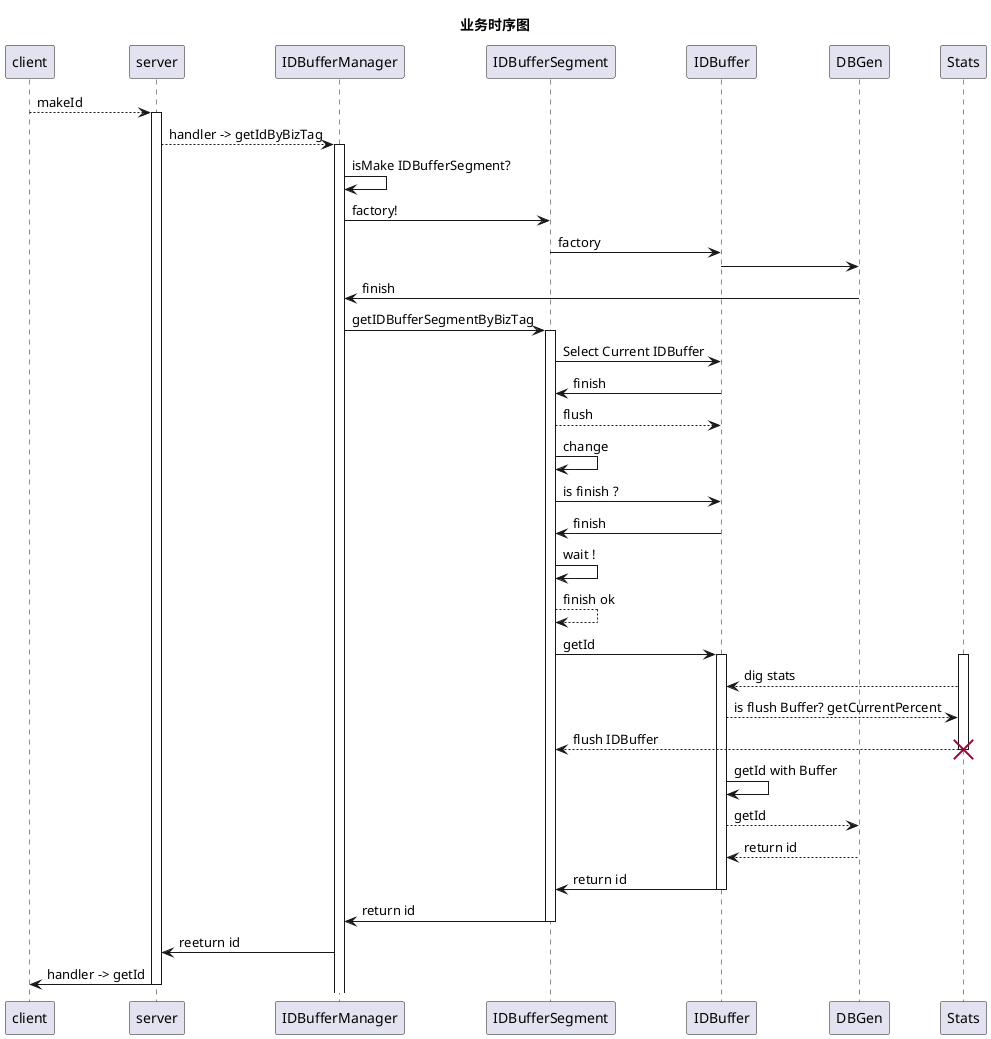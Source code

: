 @startuml
title "业务时序图"

client --> server:   makeId
activate server

server --> IDBufferManager: handler -> getIdByBizTag
activate IDBufferManager
    IDBufferManager -> IDBufferManager: isMake IDBufferSegment?
    IDBufferManager -> IDBufferSegment: factory!
    IDBufferSegment -> IDBuffer: factory
    IDBuffer -> DBGen
    DBGen -> IDBufferManager: finish
    IDBufferManager -> IDBufferSegment: getIDBufferSegmentByBizTag
    activate IDBufferSegment
        IDBufferSegment -> IDBuffer:  Select Current IDBuffer
        IDBuffer -> IDBufferSegment: finish 
        IDBufferSegment --> IDBuffer: flush
        IDBufferSegment -> IDBufferSegment: change  
        IDBufferSegment -> IDBuffer: is finish ?
        IDBuffer -> IDBufferSegment: finish 
        IDBufferSegment -> IDBufferSegment:wait ! 
        IDBufferSegment --> IDBufferSegment: finish ok 
            IDBufferSegment -> IDBuffer: getId
                activate IDBuffer
                activate Stats
                Stats --> IDBuffer: dig stats
                IDBuffer --> Stats: is flush Buffer? getCurrentPercent
                Stats --> IDBufferSegment: flush IDBuffer
                deactivate Stats
                destroy Stats

                IDBuffer->IDBuffer: getId with Buffer
                IDBuffer --> DBGen: getId
                DBGen --> IDBuffer: return id
            IDBuffer -> IDBufferSegment: return id
            deactivate IDBuffer
        IDBufferSegment -> IDBufferManager: return id
        deactivate IDBufferSegment
    IDBufferManager -> server: reeturn id
server -> client : handler -> getId
deactivate server

@enduml
